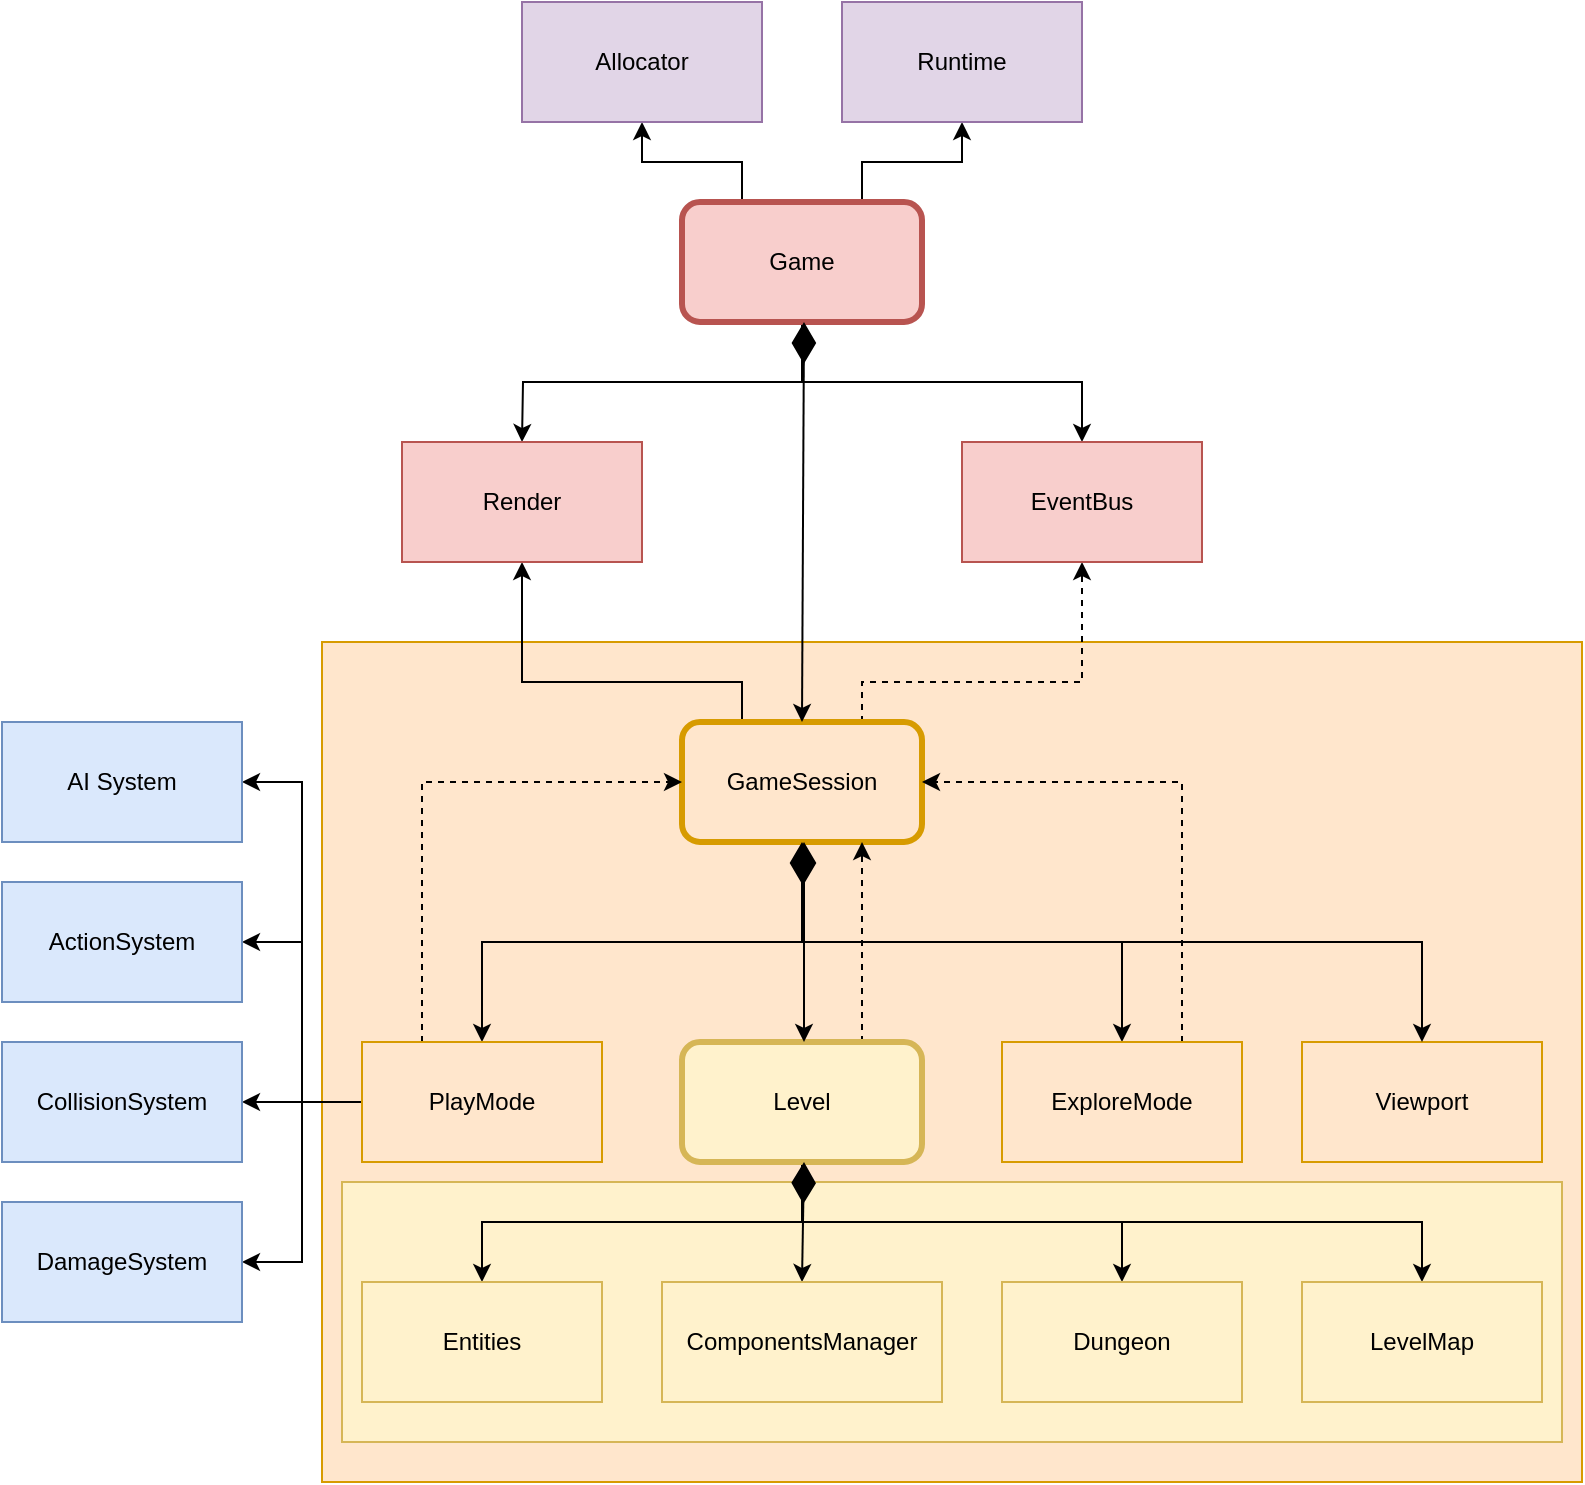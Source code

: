 <mxfile version="24.6.4" type="device" pages="2">
  <diagram name="Main components" id="-2OWC2zbBcRplkYAPWdl">
    <mxGraphModel dx="1242" dy="830" grid="1" gridSize="10" guides="1" tooltips="1" connect="1" arrows="1" fold="1" page="1" pageScale="1" pageWidth="827" pageHeight="1169" math="0" shadow="0">
      <root>
        <mxCell id="0" />
        <mxCell id="1" parent="0" />
        <mxCell id="L7LK4iK8r8uwfyx1Rro2-8" value="" style="rounded=0;whiteSpace=wrap;html=1;fillColor=#ffe6cc;strokeColor=#d79b00;" parent="1" vertex="1">
          <mxGeometry x="180" y="360" width="630" height="420" as="geometry" />
        </mxCell>
        <mxCell id="L7LK4iK8r8uwfyx1Rro2-9" value="" style="rounded=0;whiteSpace=wrap;html=1;fillColor=#fff2cc;strokeColor=#d6b656;" parent="1" vertex="1">
          <mxGeometry x="190" y="630" width="610" height="130" as="geometry" />
        </mxCell>
        <mxCell id="pd7l8gPbVpFbZsBwoUrC-10" style="edgeStyle=orthogonalEdgeStyle;rounded=0;orthogonalLoop=1;jettySize=auto;html=1;exitX=0.5;exitY=1;exitDx=0;exitDy=0;" parent="1" source="pd7l8gPbVpFbZsBwoUrC-1" edge="1">
          <mxGeometry relative="1" as="geometry">
            <mxPoint x="280" y="260" as="targetPoint" />
          </mxGeometry>
        </mxCell>
        <mxCell id="pd7l8gPbVpFbZsBwoUrC-11" style="edgeStyle=orthogonalEdgeStyle;rounded=0;orthogonalLoop=1;jettySize=auto;html=1;exitX=0.5;exitY=1;exitDx=0;exitDy=0;entryX=0.5;entryY=0;entryDx=0;entryDy=0;" parent="1" source="pd7l8gPbVpFbZsBwoUrC-1" target="pd7l8gPbVpFbZsBwoUrC-5" edge="1">
          <mxGeometry relative="1" as="geometry" />
        </mxCell>
        <mxCell id="L7LK4iK8r8uwfyx1Rro2-6" style="edgeStyle=orthogonalEdgeStyle;rounded=0;orthogonalLoop=1;jettySize=auto;html=1;exitX=0.25;exitY=0;exitDx=0;exitDy=0;" parent="1" source="pd7l8gPbVpFbZsBwoUrC-1" target="ZYvxPp3m-nBwY5lZUp5G-3" edge="1">
          <mxGeometry relative="1" as="geometry" />
        </mxCell>
        <mxCell id="L7LK4iK8r8uwfyx1Rro2-10" style="edgeStyle=orthogonalEdgeStyle;rounded=0;orthogonalLoop=1;jettySize=auto;html=1;exitX=0.75;exitY=0;exitDx=0;exitDy=0;entryX=0.5;entryY=1;entryDx=0;entryDy=0;" parent="1" source="pd7l8gPbVpFbZsBwoUrC-1" target="ZYvxPp3m-nBwY5lZUp5G-2" edge="1">
          <mxGeometry relative="1" as="geometry" />
        </mxCell>
        <mxCell id="pd7l8gPbVpFbZsBwoUrC-1" value="Game" style="rounded=1;whiteSpace=wrap;html=1;fillColor=#f8cecc;strokeColor=#b85450;strokeWidth=3;" parent="1" vertex="1">
          <mxGeometry x="360" y="140" width="120" height="60" as="geometry" />
        </mxCell>
        <mxCell id="pd7l8gPbVpFbZsBwoUrC-21" style="edgeStyle=orthogonalEdgeStyle;rounded=0;orthogonalLoop=1;jettySize=auto;html=1;exitX=0.5;exitY=1;exitDx=0;exitDy=0;entryX=0.5;entryY=0;entryDx=0;entryDy=0;" parent="1" source="pd7l8gPbVpFbZsBwoUrC-2" target="pd7l8gPbVpFbZsBwoUrC-18" edge="1">
          <mxGeometry relative="1" as="geometry" />
        </mxCell>
        <mxCell id="pd7l8gPbVpFbZsBwoUrC-22" style="edgeStyle=orthogonalEdgeStyle;rounded=0;orthogonalLoop=1;jettySize=auto;html=1;exitX=0.5;exitY=1;exitDx=0;exitDy=0;entryX=0.5;entryY=0;entryDx=0;entryDy=0;" parent="1" source="pd7l8gPbVpFbZsBwoUrC-2" target="pd7l8gPbVpFbZsBwoUrC-19" edge="1">
          <mxGeometry relative="1" as="geometry" />
        </mxCell>
        <mxCell id="L7LK4iK8r8uwfyx1Rro2-1" style="edgeStyle=orthogonalEdgeStyle;rounded=0;orthogonalLoop=1;jettySize=auto;html=1;exitX=0.25;exitY=0;exitDx=0;exitDy=0;entryX=0.5;entryY=1;entryDx=0;entryDy=0;" parent="1" source="pd7l8gPbVpFbZsBwoUrC-2" target="ZYvxPp3m-nBwY5lZUp5G-6" edge="1">
          <mxGeometry relative="1" as="geometry">
            <Array as="points">
              <mxPoint x="390" y="380" />
              <mxPoint x="280" y="380" />
            </Array>
          </mxGeometry>
        </mxCell>
        <mxCell id="L7LK4iK8r8uwfyx1Rro2-11" style="edgeStyle=orthogonalEdgeStyle;rounded=0;orthogonalLoop=1;jettySize=auto;html=1;exitX=0.75;exitY=0;exitDx=0;exitDy=0;entryX=0.5;entryY=1;entryDx=0;entryDy=0;dashed=1;" parent="1" source="pd7l8gPbVpFbZsBwoUrC-2" target="pd7l8gPbVpFbZsBwoUrC-5" edge="1">
          <mxGeometry relative="1" as="geometry">
            <Array as="points">
              <mxPoint x="450" y="380" />
              <mxPoint x="560" y="380" />
            </Array>
          </mxGeometry>
        </mxCell>
        <mxCell id="pd7l8gPbVpFbZsBwoUrC-2" value="GameSession" style="rounded=1;whiteSpace=wrap;html=1;fillColor=#ffe6cc;strokeColor=#d79b00;strokeWidth=3;" parent="1" vertex="1">
          <mxGeometry x="360" y="400" width="120" height="60" as="geometry" />
        </mxCell>
        <mxCell id="pd7l8gPbVpFbZsBwoUrC-16" style="edgeStyle=orthogonalEdgeStyle;rounded=0;orthogonalLoop=1;jettySize=auto;html=1;exitX=0.75;exitY=0;exitDx=0;exitDy=0;entryX=0.75;entryY=1;entryDx=0;entryDy=0;dashed=1;" parent="1" source="pd7l8gPbVpFbZsBwoUrC-3" target="pd7l8gPbVpFbZsBwoUrC-2" edge="1">
          <mxGeometry relative="1" as="geometry" />
        </mxCell>
        <mxCell id="pd7l8gPbVpFbZsBwoUrC-32" style="edgeStyle=orthogonalEdgeStyle;rounded=0;orthogonalLoop=1;jettySize=auto;html=1;exitX=0.5;exitY=1;exitDx=0;exitDy=0;entryX=0.5;entryY=0;entryDx=0;entryDy=0;" parent="1" source="pd7l8gPbVpFbZsBwoUrC-3" target="pd7l8gPbVpFbZsBwoUrC-31" edge="1">
          <mxGeometry relative="1" as="geometry" />
        </mxCell>
        <mxCell id="pd7l8gPbVpFbZsBwoUrC-33" style="edgeStyle=orthogonalEdgeStyle;rounded=0;orthogonalLoop=1;jettySize=auto;html=1;exitX=0.5;exitY=1;exitDx=0;exitDy=0;entryX=0.5;entryY=0;entryDx=0;entryDy=0;" parent="1" source="pd7l8gPbVpFbZsBwoUrC-3" target="pd7l8gPbVpFbZsBwoUrC-4" edge="1">
          <mxGeometry relative="1" as="geometry" />
        </mxCell>
        <mxCell id="pd7l8gPbVpFbZsBwoUrC-35" style="edgeStyle=orthogonalEdgeStyle;rounded=0;orthogonalLoop=1;jettySize=auto;html=1;exitX=0.5;exitY=1;exitDx=0;exitDy=0;entryX=0.5;entryY=0;entryDx=0;entryDy=0;" parent="1" source="pd7l8gPbVpFbZsBwoUrC-3" target="pd7l8gPbVpFbZsBwoUrC-34" edge="1">
          <mxGeometry relative="1" as="geometry" />
        </mxCell>
        <mxCell id="pd7l8gPbVpFbZsBwoUrC-3" value="Level" style="rounded=1;whiteSpace=wrap;html=1;fillColor=#fff2cc;strokeColor=#d6b656;strokeWidth=3;align=center;verticalAlign=middle;fontFamily=Helvetica;fontSize=12;" parent="1" vertex="1">
          <mxGeometry x="360" y="560" width="120" height="60" as="geometry" />
        </mxCell>
        <mxCell id="pd7l8gPbVpFbZsBwoUrC-4" value="Dungeon" style="rounded=0;whiteSpace=wrap;html=1;fillColor=#fff2cc;strokeColor=#d6b656;" parent="1" vertex="1">
          <mxGeometry x="520" y="680" width="120" height="60" as="geometry" />
        </mxCell>
        <mxCell id="pd7l8gPbVpFbZsBwoUrC-5" value="EventBus" style="rounded=0;whiteSpace=wrap;html=1;fillColor=#f8cecc;strokeColor=#b85450;" parent="1" vertex="1">
          <mxGeometry x="500" y="260" width="120" height="60" as="geometry" />
        </mxCell>
        <mxCell id="pd7l8gPbVpFbZsBwoUrC-8" value="" style="endArrow=diamondThin;endFill=1;endSize=18;html=1;rounded=0;exitX=0.5;exitY=0;exitDx=0;exitDy=0;startArrow=classic;startFill=1;strokeWidth=1;" parent="1" source="pd7l8gPbVpFbZsBwoUrC-2" edge="1">
          <mxGeometry width="160" relative="1" as="geometry">
            <mxPoint x="421" y="320" as="sourcePoint" />
            <mxPoint x="421" y="200" as="targetPoint" />
          </mxGeometry>
        </mxCell>
        <mxCell id="pd7l8gPbVpFbZsBwoUrC-14" value="" style="endArrow=diamondThin;endFill=1;endSize=18;html=1;rounded=0;entryX=0.5;entryY=1;entryDx=0;entryDy=0;startArrow=classic;startFill=1;strokeWidth=1;" parent="1" edge="1">
          <mxGeometry width="160" relative="1" as="geometry">
            <mxPoint x="421" y="560" as="sourcePoint" />
            <mxPoint x="421" y="460" as="targetPoint" />
          </mxGeometry>
        </mxCell>
        <mxCell id="pd7l8gPbVpFbZsBwoUrC-15" value="" style="endArrow=diamondThin;endFill=1;endSize=18;html=1;rounded=0;startArrow=classic;startFill=1;exitX=0.5;exitY=0;exitDx=0;exitDy=0;strokeWidth=1;" parent="1" source="pd7l8gPbVpFbZsBwoUrC-30" edge="1">
          <mxGeometry width="160" relative="1" as="geometry">
            <mxPoint x="421" y="680" as="sourcePoint" />
            <mxPoint x="421" y="620" as="targetPoint" />
          </mxGeometry>
        </mxCell>
        <mxCell id="pd7l8gPbVpFbZsBwoUrC-23" style="edgeStyle=orthogonalEdgeStyle;rounded=0;orthogonalLoop=1;jettySize=auto;html=1;exitX=0.25;exitY=0;exitDx=0;exitDy=0;entryX=0;entryY=0.5;entryDx=0;entryDy=0;dashed=1;" parent="1" source="pd7l8gPbVpFbZsBwoUrC-18" target="pd7l8gPbVpFbZsBwoUrC-2" edge="1">
          <mxGeometry relative="1" as="geometry" />
        </mxCell>
        <mxCell id="pd7l8gPbVpFbZsBwoUrC-40" style="edgeStyle=orthogonalEdgeStyle;rounded=0;orthogonalLoop=1;jettySize=auto;html=1;exitX=0;exitY=0.5;exitDx=0;exitDy=0;entryX=1;entryY=0.5;entryDx=0;entryDy=0;" parent="1" source="pd7l8gPbVpFbZsBwoUrC-18" target="pd7l8gPbVpFbZsBwoUrC-36" edge="1">
          <mxGeometry relative="1" as="geometry" />
        </mxCell>
        <mxCell id="pd7l8gPbVpFbZsBwoUrC-41" style="edgeStyle=orthogonalEdgeStyle;rounded=0;orthogonalLoop=1;jettySize=auto;html=1;exitX=0;exitY=0.5;exitDx=0;exitDy=0;entryX=1;entryY=0.5;entryDx=0;entryDy=0;" parent="1" source="pd7l8gPbVpFbZsBwoUrC-18" target="pd7l8gPbVpFbZsBwoUrC-37" edge="1">
          <mxGeometry relative="1" as="geometry" />
        </mxCell>
        <mxCell id="pd7l8gPbVpFbZsBwoUrC-42" style="edgeStyle=orthogonalEdgeStyle;rounded=0;orthogonalLoop=1;jettySize=auto;html=1;exitX=0;exitY=0.5;exitDx=0;exitDy=0;entryX=1;entryY=0.5;entryDx=0;entryDy=0;" parent="1" source="pd7l8gPbVpFbZsBwoUrC-18" target="pd7l8gPbVpFbZsBwoUrC-38" edge="1">
          <mxGeometry relative="1" as="geometry" />
        </mxCell>
        <mxCell id="pd7l8gPbVpFbZsBwoUrC-43" style="edgeStyle=orthogonalEdgeStyle;rounded=0;orthogonalLoop=1;jettySize=auto;html=1;exitX=0;exitY=0.5;exitDx=0;exitDy=0;entryX=1;entryY=0.5;entryDx=0;entryDy=0;" parent="1" source="pd7l8gPbVpFbZsBwoUrC-18" target="pd7l8gPbVpFbZsBwoUrC-39" edge="1">
          <mxGeometry relative="1" as="geometry" />
        </mxCell>
        <mxCell id="pd7l8gPbVpFbZsBwoUrC-18" value="PlayMode" style="rounded=0;whiteSpace=wrap;html=1;fillColor=#ffe6cc;strokeColor=#d79b00;" parent="1" vertex="1">
          <mxGeometry x="200" y="560" width="120" height="60" as="geometry" />
        </mxCell>
        <mxCell id="pd7l8gPbVpFbZsBwoUrC-24" style="edgeStyle=orthogonalEdgeStyle;rounded=0;orthogonalLoop=1;jettySize=auto;html=1;exitX=0.75;exitY=0;exitDx=0;exitDy=0;entryX=1;entryY=0.5;entryDx=0;entryDy=0;dashed=1;" parent="1" source="pd7l8gPbVpFbZsBwoUrC-19" target="pd7l8gPbVpFbZsBwoUrC-2" edge="1">
          <mxGeometry relative="1" as="geometry" />
        </mxCell>
        <mxCell id="pd7l8gPbVpFbZsBwoUrC-19" value="ExploreMode" style="rounded=0;whiteSpace=wrap;html=1;fillColor=#ffe6cc;strokeColor=#d79b00;" parent="1" vertex="1">
          <mxGeometry x="520" y="560" width="120" height="60" as="geometry" />
        </mxCell>
        <mxCell id="pd7l8gPbVpFbZsBwoUrC-30" value="ComponentsManager" style="rounded=0;whiteSpace=wrap;html=1;fillColor=#fff2cc;strokeColor=#d6b656;" parent="1" vertex="1">
          <mxGeometry x="350" y="680" width="140" height="60" as="geometry" />
        </mxCell>
        <mxCell id="pd7l8gPbVpFbZsBwoUrC-31" value="Entities" style="rounded=0;whiteSpace=wrap;html=1;fillColor=#fff2cc;strokeColor=#d6b656;" parent="1" vertex="1">
          <mxGeometry x="200" y="680" width="120" height="60" as="geometry" />
        </mxCell>
        <mxCell id="pd7l8gPbVpFbZsBwoUrC-34" value="LevelMap" style="rounded=0;whiteSpace=wrap;html=1;fillColor=#fff2cc;strokeColor=#d6b656;" parent="1" vertex="1">
          <mxGeometry x="670" y="680" width="120" height="60" as="geometry" />
        </mxCell>
        <mxCell id="pd7l8gPbVpFbZsBwoUrC-36" value="AI System" style="rounded=0;whiteSpace=wrap;html=1;fillColor=#dae8fc;strokeColor=#6c8ebf;" parent="1" vertex="1">
          <mxGeometry x="20" y="400" width="120" height="60" as="geometry" />
        </mxCell>
        <mxCell id="pd7l8gPbVpFbZsBwoUrC-37" value="ActionSystem" style="rounded=0;whiteSpace=wrap;html=1;fillColor=#dae8fc;strokeColor=#6c8ebf;" parent="1" vertex="1">
          <mxGeometry x="20" y="480" width="120" height="60" as="geometry" />
        </mxCell>
        <mxCell id="pd7l8gPbVpFbZsBwoUrC-38" value="CollisionSystem" style="rounded=0;whiteSpace=wrap;html=1;fillColor=#dae8fc;strokeColor=#6c8ebf;" parent="1" vertex="1">
          <mxGeometry x="20" y="560" width="120" height="60" as="geometry" />
        </mxCell>
        <mxCell id="pd7l8gPbVpFbZsBwoUrC-39" value="DamageSystem" style="rounded=0;whiteSpace=wrap;html=1;fillColor=#dae8fc;strokeColor=#6c8ebf;" parent="1" vertex="1">
          <mxGeometry x="20" y="640" width="120" height="60" as="geometry" />
        </mxCell>
        <mxCell id="ZYvxPp3m-nBwY5lZUp5G-2" value="Runtime" style="rounded=0;whiteSpace=wrap;html=1;fillColor=#e1d5e7;strokeColor=#9673a6;" parent="1" vertex="1">
          <mxGeometry x="440" y="40" width="120" height="60" as="geometry" />
        </mxCell>
        <mxCell id="ZYvxPp3m-nBwY5lZUp5G-3" value="Allocator" style="rounded=0;whiteSpace=wrap;html=1;fillColor=#e1d5e7;strokeColor=#9673a6;" parent="1" vertex="1">
          <mxGeometry x="280" y="40" width="120" height="60" as="geometry" />
        </mxCell>
        <mxCell id="ZYvxPp3m-nBwY5lZUp5G-6" value="Render" style="rounded=0;whiteSpace=wrap;html=1;fillColor=#f8cecc;strokeColor=#b85450;" parent="1" vertex="1">
          <mxGeometry x="220" y="260" width="120" height="60" as="geometry" />
        </mxCell>
        <mxCell id="ZYvxPp3m-nBwY5lZUp5G-7" value="Viewport" style="rounded=0;whiteSpace=wrap;html=1;fillColor=#ffe6cc;strokeColor=#d79b00;" parent="1" vertex="1">
          <mxGeometry x="670" y="560" width="120" height="60" as="geometry" />
        </mxCell>
        <mxCell id="ZYvxPp3m-nBwY5lZUp5G-8" value="" style="endArrow=diamondThin;endFill=1;endSize=18;html=1;rounded=0;entryX=0.5;entryY=1;entryDx=0;entryDy=0;startArrow=classic;startFill=1;exitX=0.5;exitY=0;exitDx=0;exitDy=0;strokeWidth=1;edgeStyle=orthogonalEdgeStyle;" parent="1" source="ZYvxPp3m-nBwY5lZUp5G-7" target="pd7l8gPbVpFbZsBwoUrC-2" edge="1">
          <mxGeometry width="160" relative="1" as="geometry">
            <mxPoint x="724" y="560" as="sourcePoint" />
            <mxPoint x="414" y="460" as="targetPoint" />
          </mxGeometry>
        </mxCell>
      </root>
    </mxGraphModel>
  </diagram>
  <diagram id="PEu5v51dWF8_odGiC0OC" name="Events">
    <mxGraphModel dx="1114" dy="830" grid="1" gridSize="10" guides="1" tooltips="1" connect="1" arrows="1" fold="1" page="1" pageScale="1" pageWidth="827" pageHeight="1169" math="0" shadow="0">
      <root>
        <mxCell id="0" />
        <mxCell id="1" parent="0" />
        <mxCell id="WxIWc9DtRctFE-ayLeX3-7" value="" style="group" vertex="1" connectable="0" parent="1">
          <mxGeometry x="30" y="290" width="760" height="30" as="geometry" />
        </mxCell>
        <mxCell id="WxIWc9DtRctFE-ayLeX3-6" value="" style="ellipse;whiteSpace=wrap;html=1;aspect=fixed;fillColor=#e1d5e7;strokeColor=#9673a6;" vertex="1" parent="WxIWc9DtRctFE-ayLeX3-7">
          <mxGeometry width="30" height="30" as="geometry" />
        </mxCell>
        <mxCell id="WxIWc9DtRctFE-ayLeX3-3" value="EventBus" style="html=1;dashed=0;whiteSpace=wrap;shape=partialRectangle;right=0;left=0;fillColor=#e1d5e7;strokeColor=#9673a6;" vertex="1" parent="WxIWc9DtRctFE-ayLeX3-7">
          <mxGeometry x="14.902" width="730.196" height="30" as="geometry" />
        </mxCell>
        <mxCell id="WxIWc9DtRctFE-ayLeX3-5" value="" style="ellipse;whiteSpace=wrap;html=1;aspect=fixed;fillColor=#e1d5e7;strokeColor=#9673a6;" vertex="1" parent="WxIWc9DtRctFE-ayLeX3-7">
          <mxGeometry x="730.004" width="30" height="30" as="geometry" />
        </mxCell>
        <mxCell id="WxIWc9DtRctFE-ayLeX3-8" value="ActionSystem" style="rounded=0;whiteSpace=wrap;html=1;fillColor=#fff2cc;strokeColor=#d6b656;" vertex="1" parent="1">
          <mxGeometry x="130" y="100" width="120" height="60" as="geometry" />
        </mxCell>
        <mxCell id="WxIWc9DtRctFE-ayLeX3-12" value="Viewport" style="rounded=0;whiteSpace=wrap;html=1;fillColor=#fff2cc;strokeColor=#d6b656;" vertex="1" parent="1">
          <mxGeometry x="50" y="450" width="120" height="60" as="geometry" />
        </mxCell>
        <mxCell id="WxIWc9DtRctFE-ayLeX3-15" value="Level" style="rounded=0;whiteSpace=wrap;html=1;fillColor=#fff2cc;strokeColor=#d6b656;" vertex="1" parent="1">
          <mxGeometry x="200" y="450" width="120" height="60" as="geometry" />
        </mxCell>
        <mxCell id="z5scLpBgxiEZa_ftHhzF-1" value="DamageSystem" style="rounded=0;whiteSpace=wrap;html=1;fillColor=#fff2cc;strokeColor=#d6b656;" vertex="1" parent="1">
          <mxGeometry x="380" y="100" width="120" height="60" as="geometry" />
        </mxCell>
        <mxCell id="z5scLpBgxiEZa_ftHhzF-2" value="" style="shape=flexArrow;endArrow=classic;html=1;rounded=0;endWidth=10;endSize=3.665;width=6;" edge="1" parent="1">
          <mxGeometry width="50" height="50" relative="1" as="geometry">
            <mxPoint x="440" y="170" as="sourcePoint" />
            <mxPoint x="439.5" y="280" as="targetPoint" />
          </mxGeometry>
        </mxCell>
        <mxCell id="z5scLpBgxiEZa_ftHhzF-6" value="Game" style="rounded=0;whiteSpace=wrap;html=1;fillColor=#fff2cc;strokeColor=#d6b656;" vertex="1" parent="1">
          <mxGeometry x="380" y="450" width="120" height="60" as="geometry" />
        </mxCell>
        <mxCell id="z5scLpBgxiEZa_ftHhzF-7" value="Entity Died" style="shape=hexagon;perimeter=hexagonPerimeter2;whiteSpace=wrap;html=1;fixedSize=1;fillColor=#f8cecc;strokeColor=#b85450;" vertex="1" parent="1">
          <mxGeometry x="410" y="200" width="60" height="50" as="geometry" />
        </mxCell>
        <mxCell id="z5scLpBgxiEZa_ftHhzF-10" value="" style="shape=flexArrow;endArrow=classic;html=1;rounded=0;endWidth=10;endSize=3.665;width=6;" edge="1" parent="1">
          <mxGeometry width="50" height="50" relative="1" as="geometry">
            <mxPoint x="440" y="330" as="sourcePoint" />
            <mxPoint x="439.5" y="440" as="targetPoint" />
          </mxGeometry>
        </mxCell>
        <mxCell id="z5scLpBgxiEZa_ftHhzF-11" value="Entity Died" style="shape=hexagon;perimeter=hexagonPerimeter2;whiteSpace=wrap;html=1;fixedSize=1;fillColor=#f8cecc;strokeColor=#b85450;" vertex="1" parent="1">
          <mxGeometry x="410" y="360" width="60" height="50" as="geometry" />
        </mxCell>
        <mxCell id="z5scLpBgxiEZa_ftHhzF-12" value="" style="shape=flexArrow;endArrow=classic;html=1;rounded=0;endWidth=10;endSize=3.665;width=6;" edge="1" parent="1">
          <mxGeometry width="50" height="50" relative="1" as="geometry">
            <mxPoint x="190" y="170" as="sourcePoint" />
            <mxPoint x="189.5" y="280" as="targetPoint" />
          </mxGeometry>
        </mxCell>
        <mxCell id="z5scLpBgxiEZa_ftHhzF-13" value="Entity Moved" style="shape=hexagon;perimeter=hexagonPerimeter2;whiteSpace=wrap;html=1;fixedSize=1;fillColor=#dae8fc;strokeColor=#6c8ebf;" vertex="1" parent="1">
          <mxGeometry x="160" y="200" width="60" height="50" as="geometry" />
        </mxCell>
        <mxCell id="z5scLpBgxiEZa_ftHhzF-14" value="" style="shape=flexArrow;endArrow=classic;html=1;rounded=0;endWidth=10;endSize=3.665;width=6;" edge="1" parent="1">
          <mxGeometry width="50" height="50" relative="1" as="geometry">
            <mxPoint x="110" y="330" as="sourcePoint" />
            <mxPoint x="109.5" y="440" as="targetPoint" />
          </mxGeometry>
        </mxCell>
        <mxCell id="z5scLpBgxiEZa_ftHhzF-15" value="Entity Moved" style="shape=hexagon;perimeter=hexagonPerimeter2;whiteSpace=wrap;html=1;fixedSize=1;fillColor=#dae8fc;strokeColor=#6c8ebf;" vertex="1" parent="1">
          <mxGeometry x="80" y="360" width="60" height="50" as="geometry" />
        </mxCell>
        <mxCell id="z5scLpBgxiEZa_ftHhzF-16" value="" style="shape=flexArrow;endArrow=classic;html=1;rounded=0;endWidth=10;endSize=3.665;width=6;" edge="1" parent="1">
          <mxGeometry width="50" height="50" relative="1" as="geometry">
            <mxPoint x="260" y="330" as="sourcePoint" />
            <mxPoint x="259.5" y="440" as="targetPoint" />
          </mxGeometry>
        </mxCell>
        <mxCell id="z5scLpBgxiEZa_ftHhzF-17" value="Entity Moved" style="shape=hexagon;perimeter=hexagonPerimeter2;whiteSpace=wrap;html=1;fixedSize=1;fillColor=#dae8fc;strokeColor=#6c8ebf;" vertex="1" parent="1">
          <mxGeometry x="230" y="360" width="60" height="50" as="geometry" />
        </mxCell>
      </root>
    </mxGraphModel>
  </diagram>
</mxfile>
